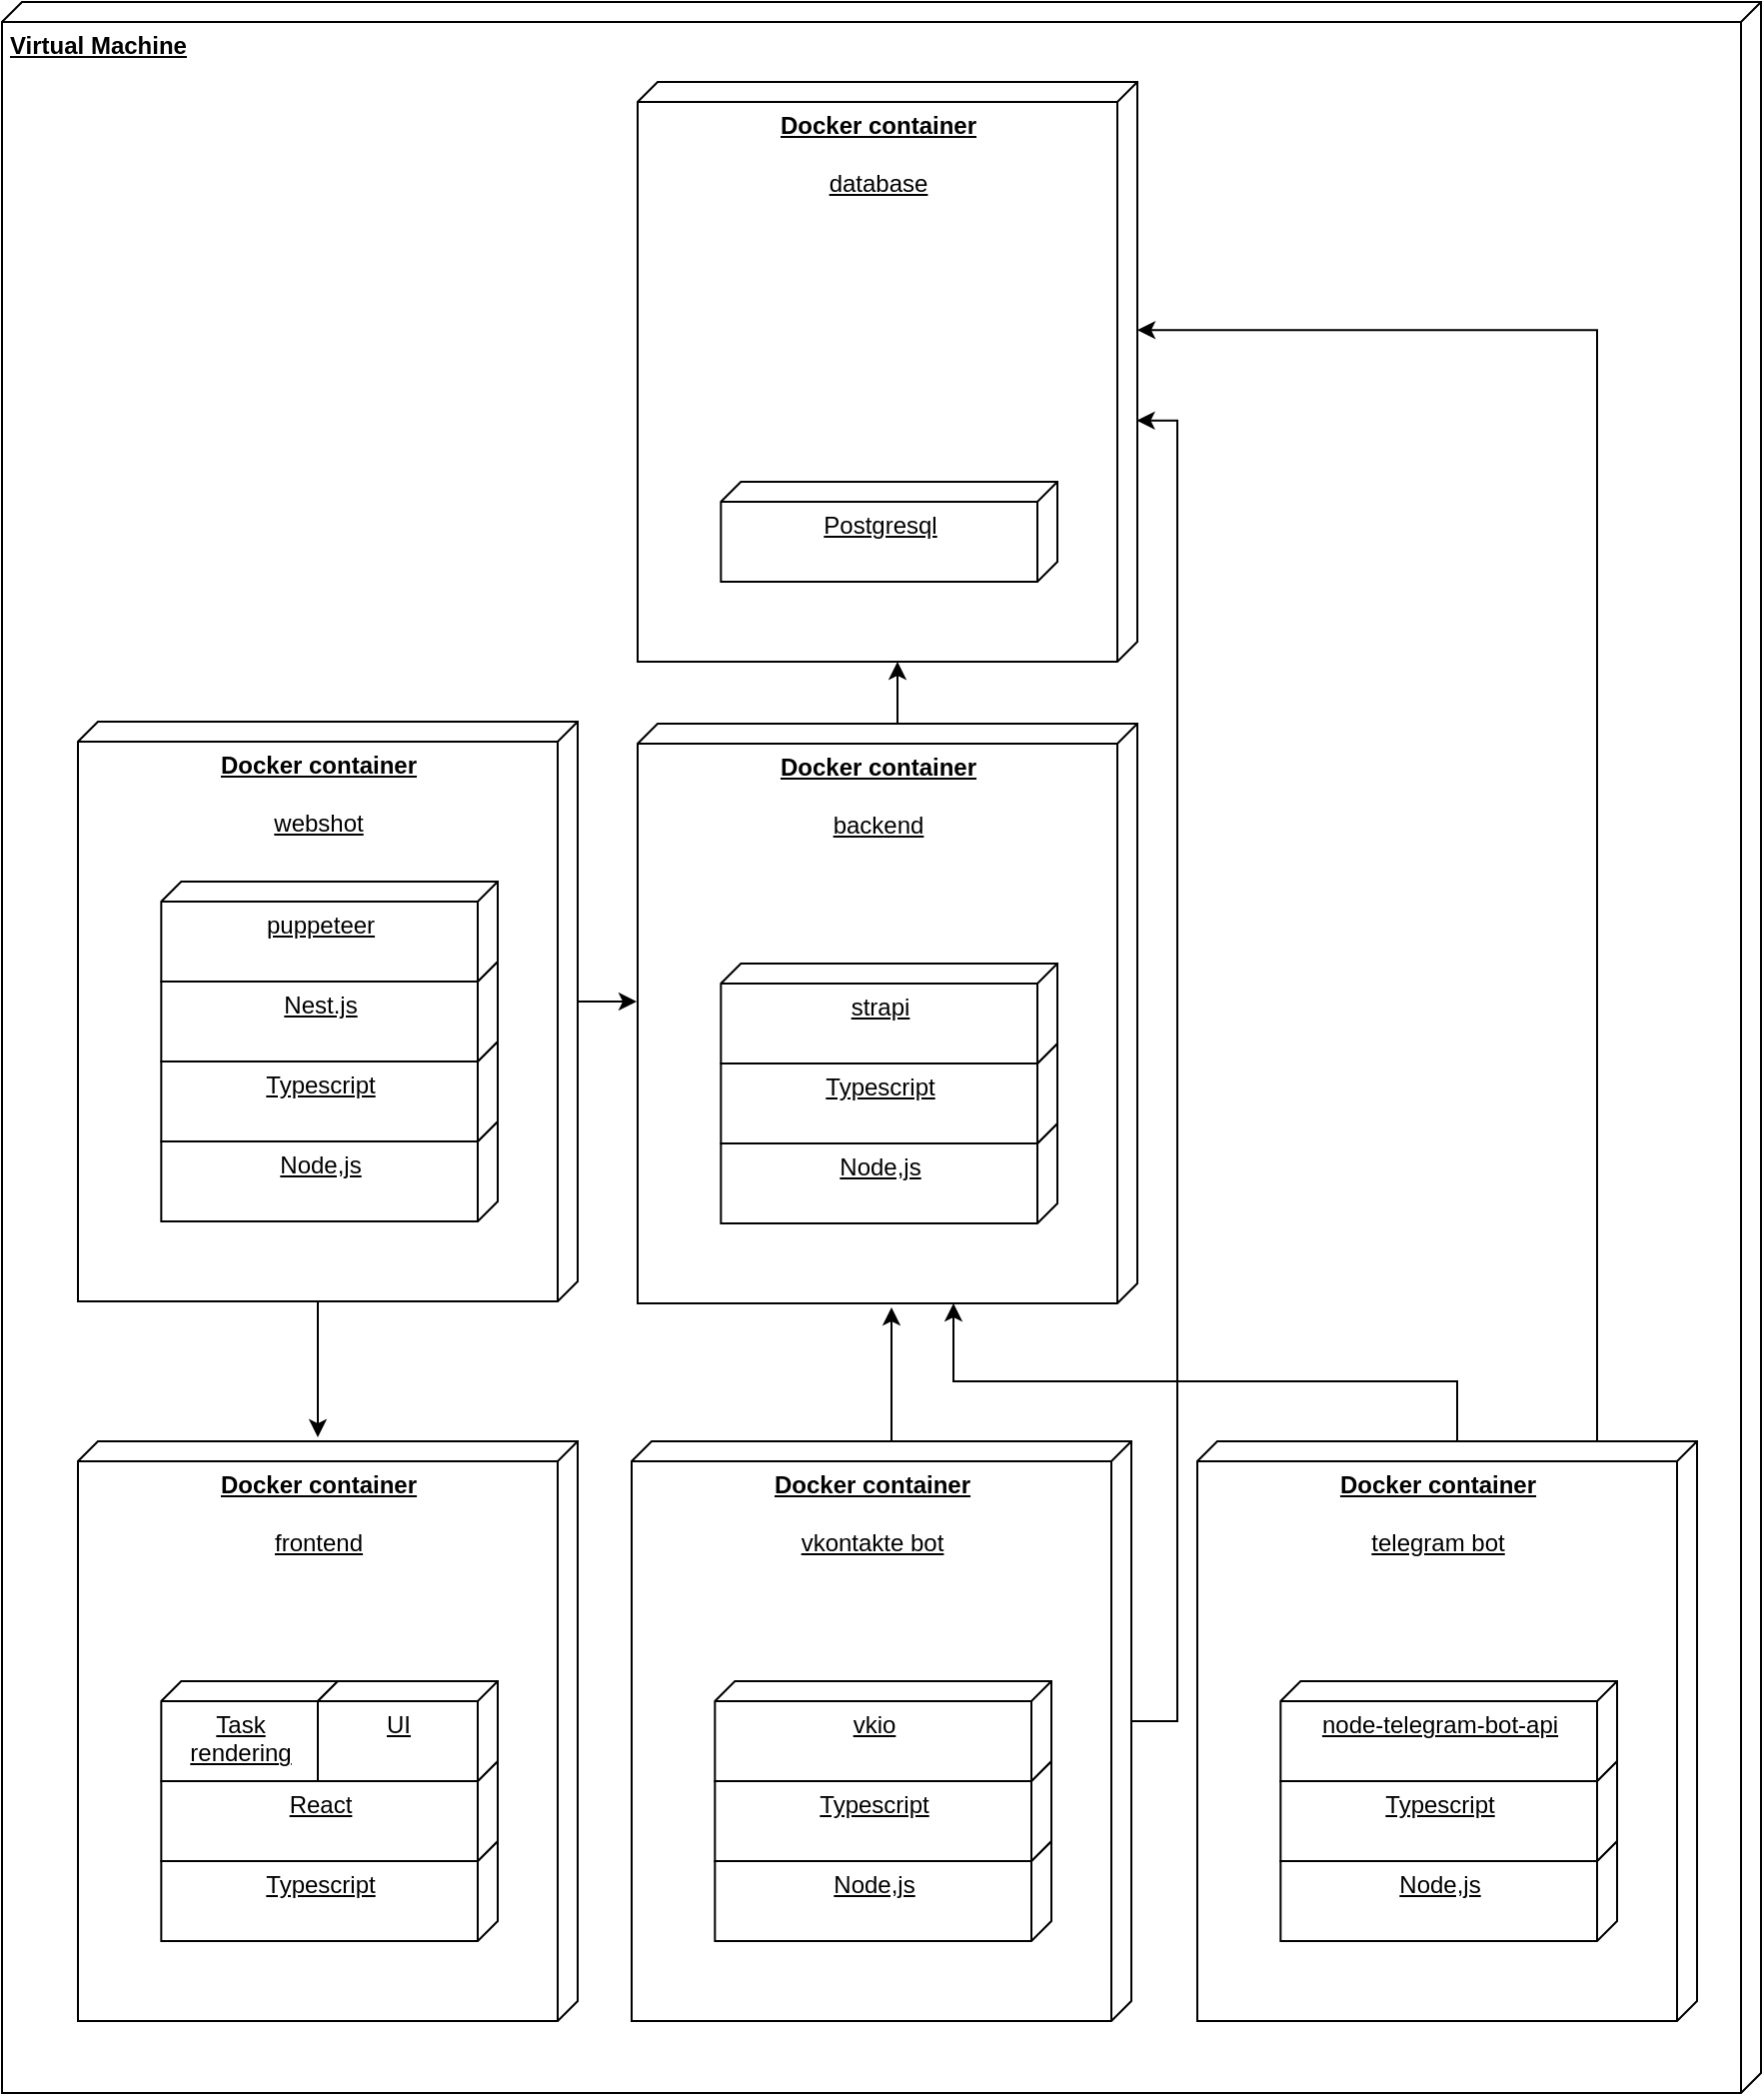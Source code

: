 <mxfile version="20.2.8" type="github">
  <diagram id="qdp0wClj4DK7X6VAinlJ" name="Page-1">
    <mxGraphModel dx="1694" dy="1129" grid="1" gridSize="10" guides="1" tooltips="1" connect="1" arrows="1" fold="1" page="1" pageScale="1" pageWidth="850" pageHeight="1100" math="0" shadow="0">
      <root>
        <mxCell id="0" />
        <mxCell id="1" parent="0" />
        <mxCell id="FvaH8JaBpIbHw_S8jCiK-91" value="&lt;b&gt;Virtual Machine&lt;/b&gt;" style="verticalAlign=top;align=left;spacingTop=8;spacingLeft=2;spacingRight=12;shape=cube;size=10;direction=south;fontStyle=4;html=1;" parent="1" vertex="1">
          <mxGeometry x="442" y="190" width="880" height="1046" as="geometry" />
        </mxCell>
        <mxCell id="FvaH8JaBpIbHw_S8jCiK-39" value="" style="group" parent="1" vertex="1" connectable="0">
          <mxGeometry x="757" y="910" width="250" height="290" as="geometry" />
        </mxCell>
        <mxCell id="FvaH8JaBpIbHw_S8jCiK-40" value="&lt;div align=&quot;center&quot;&gt;&lt;b&gt;Docker container&lt;/b&gt;&lt;/div&gt;&lt;div&gt;&lt;br&gt;&lt;/div&gt;&lt;div&gt;vkontakte bot&lt;br&gt;&lt;/div&gt;" style="verticalAlign=top;align=center;spacingTop=8;spacingLeft=2;spacingRight=12;shape=cube;size=10;direction=south;fontStyle=4;html=1;" parent="FvaH8JaBpIbHw_S8jCiK-39" vertex="1">
          <mxGeometry width="250" height="290" as="geometry" />
        </mxCell>
        <mxCell id="FvaH8JaBpIbHw_S8jCiK-41" value="&lt;div align=&quot;center&quot;&gt;Node,js&lt;/div&gt;" style="verticalAlign=top;align=center;spacingTop=8;spacingLeft=2;spacingRight=12;shape=cube;size=10;direction=south;fontStyle=4;html=1;" parent="FvaH8JaBpIbHw_S8jCiK-39" vertex="1">
          <mxGeometry x="41.67" y="200" width="168.33" height="50" as="geometry" />
        </mxCell>
        <mxCell id="FvaH8JaBpIbHw_S8jCiK-42" value="&lt;div align=&quot;center&quot;&gt;Typescript&lt;br&gt;&lt;/div&gt;" style="verticalAlign=top;align=center;spacingTop=8;spacingLeft=2;spacingRight=12;shape=cube;size=10;direction=south;fontStyle=4;html=1;" parent="FvaH8JaBpIbHw_S8jCiK-39" vertex="1">
          <mxGeometry x="41.67" y="160" width="168.33" height="50" as="geometry" />
        </mxCell>
        <mxCell id="FvaH8JaBpIbHw_S8jCiK-43" value="vkio" style="verticalAlign=top;align=center;spacingTop=8;spacingLeft=2;spacingRight=12;shape=cube;size=10;direction=south;fontStyle=4;html=1;" parent="FvaH8JaBpIbHw_S8jCiK-39" vertex="1">
          <mxGeometry x="41.67" y="120" width="168.33" height="50" as="geometry" />
        </mxCell>
        <mxCell id="FvaH8JaBpIbHw_S8jCiK-52" value="" style="group" parent="1" vertex="1" connectable="0">
          <mxGeometry x="480" y="550" width="490" height="310" as="geometry" />
        </mxCell>
        <mxCell id="FvaH8JaBpIbHw_S8jCiK-45" value="&lt;div align=&quot;center&quot;&gt;&lt;b&gt;Docker container&lt;/b&gt;&lt;/div&gt;&lt;div&gt;&lt;br&gt;&lt;/div&gt;&lt;div&gt;webshot&lt;br&gt;&lt;/div&gt;" style="verticalAlign=top;align=center;spacingTop=8;spacingLeft=2;spacingRight=12;shape=cube;size=10;direction=south;fontStyle=4;html=1;container=0;" parent="FvaH8JaBpIbHw_S8jCiK-52" vertex="1">
          <mxGeometry width="250" height="290" as="geometry" />
        </mxCell>
        <mxCell id="FvaH8JaBpIbHw_S8jCiK-46" value="&lt;div align=&quot;center&quot;&gt;Node,js&lt;/div&gt;" style="verticalAlign=top;align=center;spacingTop=8;spacingLeft=2;spacingRight=12;shape=cube;size=10;direction=south;fontStyle=4;html=1;container=0;" parent="FvaH8JaBpIbHw_S8jCiK-52" vertex="1">
          <mxGeometry x="41.67" y="200" width="168.33" height="50" as="geometry" />
        </mxCell>
        <mxCell id="FvaH8JaBpIbHw_S8jCiK-47" value="&lt;div align=&quot;center&quot;&gt;Typescript&lt;br&gt;&lt;/div&gt;" style="verticalAlign=top;align=center;spacingTop=8;spacingLeft=2;spacingRight=12;shape=cube;size=10;direction=south;fontStyle=4;html=1;container=0;" parent="FvaH8JaBpIbHw_S8jCiK-52" vertex="1">
          <mxGeometry x="41.67" y="160" width="168.33" height="50" as="geometry" />
        </mxCell>
        <mxCell id="FvaH8JaBpIbHw_S8jCiK-48" value="Nest.js" style="verticalAlign=top;align=center;spacingTop=8;spacingLeft=2;spacingRight=12;shape=cube;size=10;direction=south;fontStyle=4;html=1;container=0;" parent="FvaH8JaBpIbHw_S8jCiK-52" vertex="1">
          <mxGeometry x="41.67" y="120" width="168.33" height="50" as="geometry" />
        </mxCell>
        <mxCell id="FvaH8JaBpIbHw_S8jCiK-49" value="puppeteer" style="verticalAlign=top;align=center;spacingTop=8;spacingLeft=2;spacingRight=12;shape=cube;size=10;direction=south;fontStyle=4;html=1;container=0;" parent="FvaH8JaBpIbHw_S8jCiK-52" vertex="1">
          <mxGeometry x="41.67" y="80" width="168.33" height="50" as="geometry" />
        </mxCell>
        <mxCell id="FvaH8JaBpIbHw_S8jCiK-53" value="" style="group" parent="1" vertex="1" connectable="0">
          <mxGeometry x="760" y="230" width="250" height="290" as="geometry" />
        </mxCell>
        <mxCell id="FvaH8JaBpIbHw_S8jCiK-54" value="&lt;div align=&quot;center&quot;&gt;&lt;b&gt;Docker container&lt;/b&gt;&lt;/div&gt;&lt;div&gt;&lt;br&gt;&lt;/div&gt;&lt;div&gt;database&lt;br&gt;&lt;/div&gt;" style="verticalAlign=top;align=center;spacingTop=8;spacingLeft=2;spacingRight=12;shape=cube;size=10;direction=south;fontStyle=4;html=1;container=0;" parent="FvaH8JaBpIbHw_S8jCiK-53" vertex="1">
          <mxGeometry width="250" height="290" as="geometry" />
        </mxCell>
        <mxCell id="FvaH8JaBpIbHw_S8jCiK-55" value="Postgresql" style="verticalAlign=top;align=center;spacingTop=8;spacingLeft=2;spacingRight=12;shape=cube;size=10;direction=south;fontStyle=4;html=1;container=0;" parent="FvaH8JaBpIbHw_S8jCiK-53" vertex="1">
          <mxGeometry x="41.67" y="200" width="168.33" height="50" as="geometry" />
        </mxCell>
        <mxCell id="FvaH8JaBpIbHw_S8jCiK-67" value="" style="group" parent="1" vertex="1" connectable="0">
          <mxGeometry x="1040" y="910" width="250" height="290" as="geometry" />
        </mxCell>
        <mxCell id="FvaH8JaBpIbHw_S8jCiK-24" value="&lt;div align=&quot;center&quot;&gt;&lt;b&gt;Docker container&lt;/b&gt;&lt;/div&gt;&lt;div&gt;&lt;br&gt;&lt;/div&gt;&lt;div&gt;telegram bot&lt;br&gt;&lt;/div&gt;" style="verticalAlign=top;align=center;spacingTop=8;spacingLeft=2;spacingRight=12;shape=cube;size=10;direction=south;fontStyle=4;html=1;container=0;" parent="FvaH8JaBpIbHw_S8jCiK-67" vertex="1">
          <mxGeometry width="250" height="290" as="geometry" />
        </mxCell>
        <mxCell id="FvaH8JaBpIbHw_S8jCiK-25" value="&lt;div align=&quot;center&quot;&gt;Node,js&lt;/div&gt;" style="verticalAlign=top;align=center;spacingTop=8;spacingLeft=2;spacingRight=12;shape=cube;size=10;direction=south;fontStyle=4;html=1;container=0;" parent="FvaH8JaBpIbHw_S8jCiK-67" vertex="1">
          <mxGeometry x="41.67" y="200" width="168.33" height="50" as="geometry" />
        </mxCell>
        <mxCell id="FvaH8JaBpIbHw_S8jCiK-26" value="&lt;div align=&quot;center&quot;&gt;Typescript&lt;br&gt;&lt;/div&gt;" style="verticalAlign=top;align=center;spacingTop=8;spacingLeft=2;spacingRight=12;shape=cube;size=10;direction=south;fontStyle=4;html=1;container=0;" parent="FvaH8JaBpIbHw_S8jCiK-67" vertex="1">
          <mxGeometry x="41.67" y="160" width="168.33" height="50" as="geometry" />
        </mxCell>
        <mxCell id="FvaH8JaBpIbHw_S8jCiK-27" value="node-telegram-bot-api" style="verticalAlign=top;align=center;spacingTop=8;spacingLeft=2;spacingRight=12;shape=cube;size=10;direction=south;fontStyle=4;html=1;container=0;" parent="FvaH8JaBpIbHw_S8jCiK-67" vertex="1">
          <mxGeometry x="41.67" y="120" width="168.33" height="50" as="geometry" />
        </mxCell>
        <mxCell id="FvaH8JaBpIbHw_S8jCiK-73" value="" style="group" parent="1" vertex="1" connectable="0">
          <mxGeometry x="480" y="910" width="250" height="290" as="geometry" />
        </mxCell>
        <mxCell id="FvaH8JaBpIbHw_S8jCiK-74" value="&lt;div align=&quot;center&quot;&gt;&lt;b&gt;Docker container&lt;/b&gt;&lt;/div&gt;&lt;div&gt;&lt;br&gt;&lt;/div&gt;&lt;div&gt;frontend&lt;br&gt;&lt;/div&gt;" style="verticalAlign=top;align=center;spacingTop=8;spacingLeft=2;spacingRight=12;shape=cube;size=10;direction=south;fontStyle=4;html=1;" parent="FvaH8JaBpIbHw_S8jCiK-73" vertex="1">
          <mxGeometry width="250" height="290" as="geometry" />
        </mxCell>
        <mxCell id="FvaH8JaBpIbHw_S8jCiK-75" value="Typescript" style="verticalAlign=top;align=center;spacingTop=8;spacingLeft=2;spacingRight=12;shape=cube;size=10;direction=south;fontStyle=4;html=1;" parent="FvaH8JaBpIbHw_S8jCiK-73" vertex="1">
          <mxGeometry x="41.67" y="200" width="168.33" height="50" as="geometry" />
        </mxCell>
        <mxCell id="FvaH8JaBpIbHw_S8jCiK-76" value="React" style="verticalAlign=top;align=center;spacingTop=8;spacingLeft=2;spacingRight=12;shape=cube;size=10;direction=south;fontStyle=4;html=1;" parent="FvaH8JaBpIbHw_S8jCiK-73" vertex="1">
          <mxGeometry x="41.67" y="160" width="168.33" height="50" as="geometry" />
        </mxCell>
        <mxCell id="FODAeYh0XmRj7aYC-evt-1" value="Task&lt;br&gt;rendering" style="verticalAlign=top;align=center;spacingTop=8;spacingLeft=2;spacingRight=12;shape=cube;size=10;direction=south;fontStyle=4;html=1;" vertex="1" parent="FvaH8JaBpIbHw_S8jCiK-73">
          <mxGeometry x="41.67" y="120" width="88.33" height="50" as="geometry" />
        </mxCell>
        <mxCell id="FODAeYh0XmRj7aYC-evt-2" value="UI" style="verticalAlign=top;align=center;spacingTop=8;spacingLeft=2;spacingRight=12;shape=cube;size=10;direction=south;fontStyle=4;html=1;" vertex="1" parent="FvaH8JaBpIbHw_S8jCiK-73">
          <mxGeometry x="120" y="120" width="90" height="50" as="geometry" />
        </mxCell>
        <mxCell id="FODAeYh0XmRj7aYC-evt-6" style="edgeStyle=orthogonalEdgeStyle;rounded=0;orthogonalLoop=1;jettySize=auto;html=1;exitX=0;exitY=0;exitDx=290;exitDy=130;exitPerimeter=0;entryX=-0.007;entryY=0.52;entryDx=0;entryDy=0;entryPerimeter=0;" edge="1" parent="1" source="FvaH8JaBpIbHw_S8jCiK-45" target="FvaH8JaBpIbHw_S8jCiK-74">
          <mxGeometry relative="1" as="geometry" />
        </mxCell>
        <mxCell id="FODAeYh0XmRj7aYC-evt-11" value="" style="group" vertex="1" connectable="0" parent="1">
          <mxGeometry x="760" y="551" width="250" height="290" as="geometry" />
        </mxCell>
        <mxCell id="FvaH8JaBpIbHw_S8jCiK-60" value="&lt;div align=&quot;center&quot;&gt;&lt;b&gt;Docker container&lt;/b&gt;&lt;/div&gt;&lt;div&gt;&lt;br&gt;&lt;/div&gt;&lt;div&gt;backend&lt;br&gt;&lt;/div&gt;" style="verticalAlign=top;align=center;spacingTop=8;spacingLeft=2;spacingRight=12;shape=cube;size=10;direction=south;fontStyle=4;html=1;" parent="FODAeYh0XmRj7aYC-evt-11" vertex="1">
          <mxGeometry width="250" height="290" as="geometry" />
        </mxCell>
        <mxCell id="FvaH8JaBpIbHw_S8jCiK-61" value="&lt;div align=&quot;center&quot;&gt;Node,js&lt;/div&gt;" style="verticalAlign=top;align=center;spacingTop=8;spacingLeft=2;spacingRight=12;shape=cube;size=10;direction=south;fontStyle=4;html=1;" parent="FODAeYh0XmRj7aYC-evt-11" vertex="1">
          <mxGeometry x="41.67" y="200" width="168.33" height="50" as="geometry" />
        </mxCell>
        <mxCell id="FvaH8JaBpIbHw_S8jCiK-62" value="&lt;div align=&quot;center&quot;&gt;Typescript&lt;br&gt;&lt;/div&gt;" style="verticalAlign=top;align=center;spacingTop=8;spacingLeft=2;spacingRight=12;shape=cube;size=10;direction=south;fontStyle=4;html=1;" parent="FODAeYh0XmRj7aYC-evt-11" vertex="1">
          <mxGeometry x="41.67" y="160" width="168.33" height="50" as="geometry" />
        </mxCell>
        <mxCell id="FvaH8JaBpIbHw_S8jCiK-63" value="strapi" style="verticalAlign=top;align=center;spacingTop=8;spacingLeft=2;spacingRight=12;shape=cube;size=10;direction=south;fontStyle=4;html=1;" parent="FODAeYh0XmRj7aYC-evt-11" vertex="1">
          <mxGeometry x="41.67" y="120" width="168.33" height="50" as="geometry" />
        </mxCell>
        <mxCell id="FODAeYh0XmRj7aYC-evt-14" style="edgeStyle=orthogonalEdgeStyle;rounded=0;orthogonalLoop=1;jettySize=auto;html=1;exitX=0;exitY=0;exitDx=0;exitDy=120;exitPerimeter=0;entryX=1.007;entryY=0.492;entryDx=0;entryDy=0;entryPerimeter=0;" edge="1" parent="1" source="FvaH8JaBpIbHw_S8jCiK-40" target="FvaH8JaBpIbHw_S8jCiK-60">
          <mxGeometry relative="1" as="geometry" />
        </mxCell>
        <mxCell id="FODAeYh0XmRj7aYC-evt-16" style="edgeStyle=orthogonalEdgeStyle;rounded=0;orthogonalLoop=1;jettySize=auto;html=1;exitX=0;exitY=0;exitDx=0;exitDy=120;exitPerimeter=0;entryX=1;entryY=0.368;entryDx=0;entryDy=0;entryPerimeter=0;" edge="1" parent="1" source="FvaH8JaBpIbHw_S8jCiK-24" target="FvaH8JaBpIbHw_S8jCiK-60">
          <mxGeometry relative="1" as="geometry">
            <Array as="points">
              <mxPoint x="1170" y="880" />
              <mxPoint x="918" y="880" />
            </Array>
          </mxGeometry>
        </mxCell>
        <mxCell id="FODAeYh0XmRj7aYC-evt-21" style="edgeStyle=orthogonalEdgeStyle;rounded=0;orthogonalLoop=1;jettySize=auto;html=1;exitX=0;exitY=0;exitDx=140;exitDy=0;exitPerimeter=0;entryX=0.481;entryY=1.002;entryDx=0;entryDy=0;entryPerimeter=0;" edge="1" parent="1" source="FvaH8JaBpIbHw_S8jCiK-45" target="FvaH8JaBpIbHw_S8jCiK-60">
          <mxGeometry relative="1" as="geometry" />
        </mxCell>
        <mxCell id="FODAeYh0XmRj7aYC-evt-22" style="edgeStyle=orthogonalEdgeStyle;rounded=0;orthogonalLoop=1;jettySize=auto;html=1;exitX=0;exitY=0;exitDx=0;exitDy=120;exitPerimeter=0;entryX=1;entryY=0.48;entryDx=0;entryDy=0;entryPerimeter=0;" edge="1" parent="1" source="FvaH8JaBpIbHw_S8jCiK-60" target="FvaH8JaBpIbHw_S8jCiK-54">
          <mxGeometry relative="1" as="geometry" />
        </mxCell>
        <mxCell id="FODAeYh0XmRj7aYC-evt-23" style="edgeStyle=orthogonalEdgeStyle;rounded=0;orthogonalLoop=1;jettySize=auto;html=1;exitX=0;exitY=0;exitDx=0;exitDy=120;exitPerimeter=0;entryX=0.428;entryY=0;entryDx=0;entryDy=0;entryPerimeter=0;" edge="1" parent="1" source="FvaH8JaBpIbHw_S8jCiK-24" target="FvaH8JaBpIbHw_S8jCiK-54">
          <mxGeometry relative="1" as="geometry">
            <Array as="points">
              <mxPoint x="1240" y="910" />
              <mxPoint x="1240" y="354" />
            </Array>
          </mxGeometry>
        </mxCell>
        <mxCell id="FODAeYh0XmRj7aYC-evt-26" style="edgeStyle=orthogonalEdgeStyle;rounded=0;orthogonalLoop=1;jettySize=auto;html=1;exitX=0;exitY=0;exitDx=140;exitDy=0;exitPerimeter=0;entryX=0.584;entryY=0.001;entryDx=0;entryDy=0;entryPerimeter=0;" edge="1" parent="1" source="FvaH8JaBpIbHw_S8jCiK-40" target="FvaH8JaBpIbHw_S8jCiK-54">
          <mxGeometry relative="1" as="geometry">
            <Array as="points">
              <mxPoint x="1030" y="1050" />
              <mxPoint x="1030" y="399" />
            </Array>
          </mxGeometry>
        </mxCell>
      </root>
    </mxGraphModel>
  </diagram>
</mxfile>
